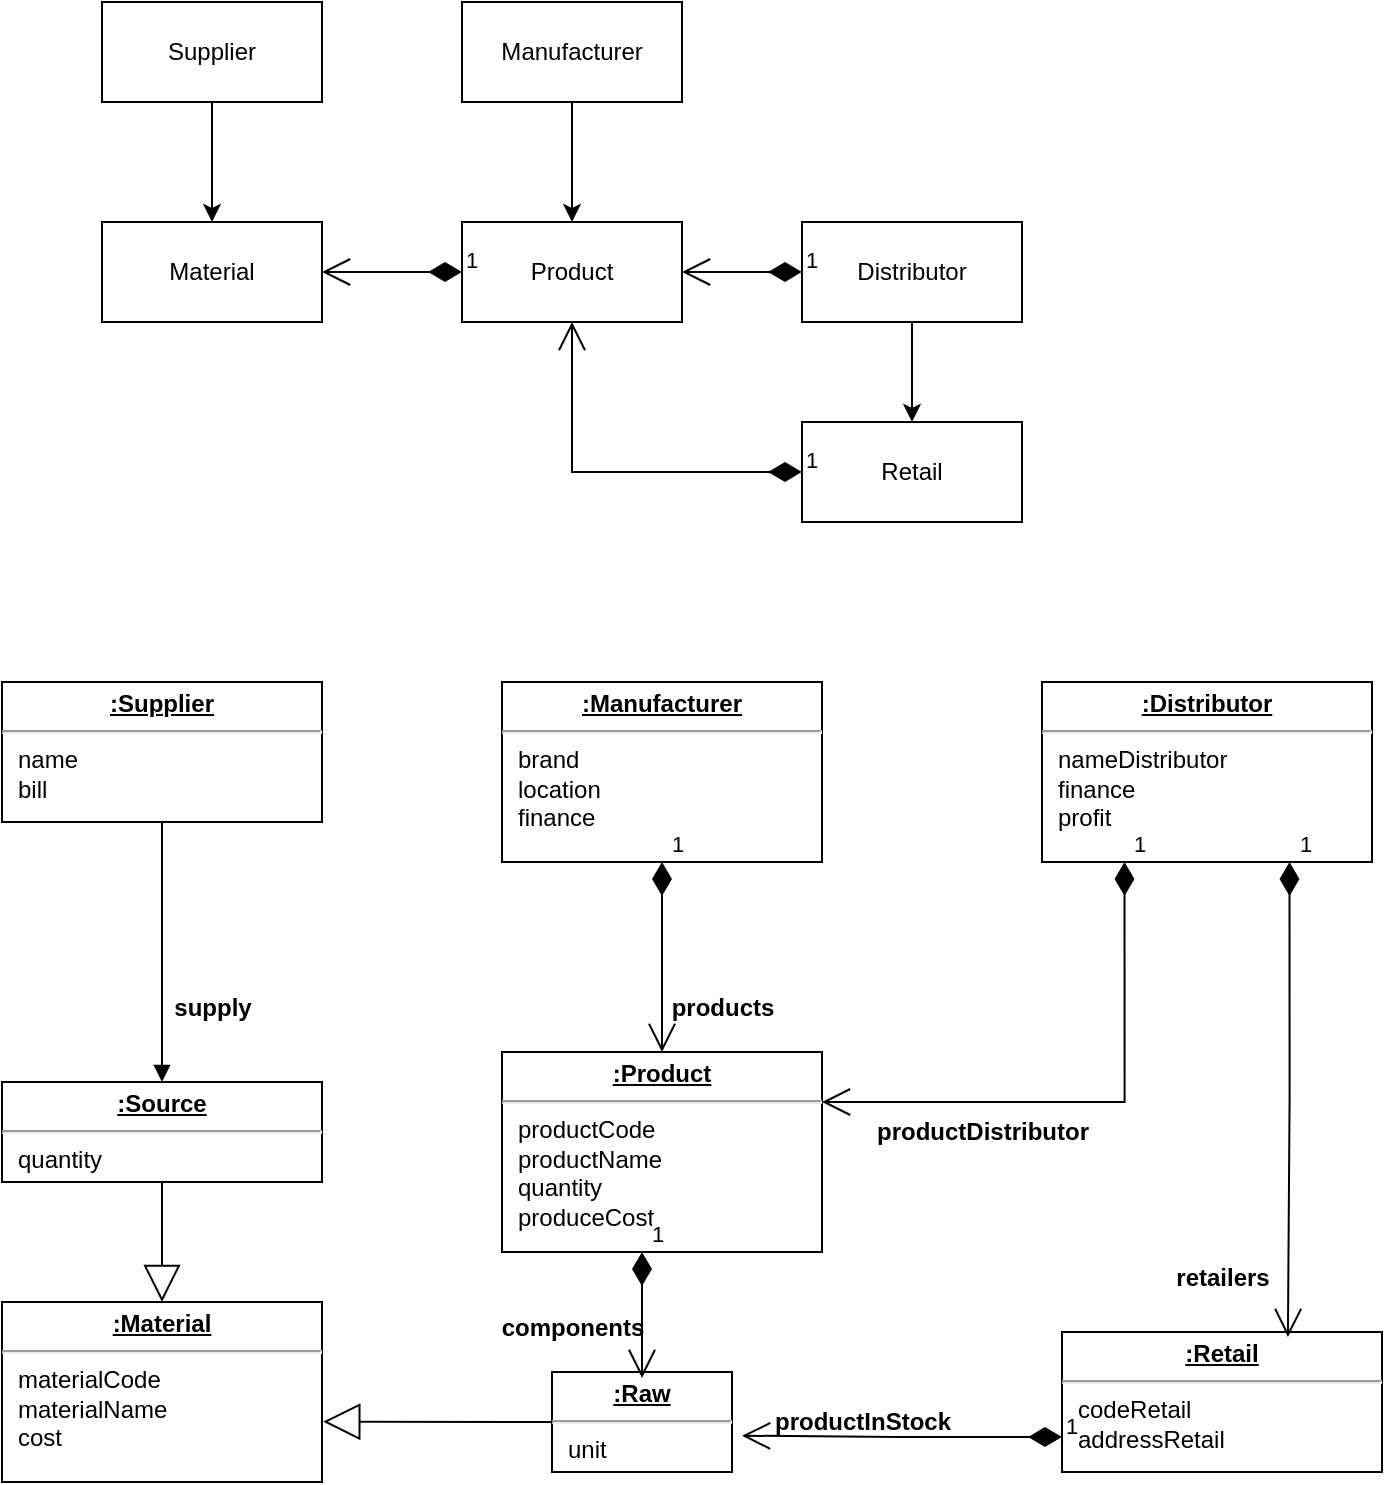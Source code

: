 <mxfile version="22.0.0" type="device">
  <diagram name="Page-1" id="U_HJIQiXyyQITteJd8Ai">
    <mxGraphModel dx="1276" dy="606" grid="1" gridSize="10" guides="1" tooltips="1" connect="1" arrows="1" fold="1" page="1" pageScale="1" pageWidth="850" pageHeight="1100" math="0" shadow="0">
      <root>
        <mxCell id="0" />
        <mxCell id="1" parent="0" />
        <mxCell id="j0TCoYzlLEWcFr1gE0Wx-1" value="Маnufacturer" style="html=1;whiteSpace=wrap;" parent="1" vertex="1">
          <mxGeometry x="380" y="60" width="110" height="50" as="geometry" />
        </mxCell>
        <mxCell id="17qH06IllyJhuKljJ-RB-3" style="edgeStyle=orthogonalEdgeStyle;rounded=0;orthogonalLoop=1;jettySize=auto;html=1;exitX=0.5;exitY=1;exitDx=0;exitDy=0;entryX=0.5;entryY=0;entryDx=0;entryDy=0;" parent="1" source="j0TCoYzlLEWcFr1gE0Wx-2" target="j0TCoYzlLEWcFr1gE0Wx-4" edge="1">
          <mxGeometry relative="1" as="geometry" />
        </mxCell>
        <mxCell id="j0TCoYzlLEWcFr1gE0Wx-2" value="Supplier" style="html=1;whiteSpace=wrap;" parent="1" vertex="1">
          <mxGeometry x="200" y="60" width="110" height="50" as="geometry" />
        </mxCell>
        <mxCell id="j0TCoYzlLEWcFr1gE0Wx-3" value="Product" style="html=1;whiteSpace=wrap;" parent="1" vertex="1">
          <mxGeometry x="380" y="170" width="110" height="50" as="geometry" />
        </mxCell>
        <mxCell id="j0TCoYzlLEWcFr1gE0Wx-4" value="Material" style="html=1;whiteSpace=wrap;" parent="1" vertex="1">
          <mxGeometry x="200" y="170" width="110" height="50" as="geometry" />
        </mxCell>
        <mxCell id="j0TCoYzlLEWcFr1gE0Wx-14" style="edgeStyle=orthogonalEdgeStyle;rounded=0;orthogonalLoop=1;jettySize=auto;html=1;" parent="1" source="j0TCoYzlLEWcFr1gE0Wx-5" target="j0TCoYzlLEWcFr1gE0Wx-6" edge="1">
          <mxGeometry relative="1" as="geometry" />
        </mxCell>
        <mxCell id="j0TCoYzlLEWcFr1gE0Wx-5" value="Distributor" style="html=1;whiteSpace=wrap;" parent="1" vertex="1">
          <mxGeometry x="550" y="170" width="110" height="50" as="geometry" />
        </mxCell>
        <mxCell id="j0TCoYzlLEWcFr1gE0Wx-6" value="Retail" style="html=1;whiteSpace=wrap;" parent="1" vertex="1">
          <mxGeometry x="550" y="270" width="110" height="50" as="geometry" />
        </mxCell>
        <mxCell id="j0TCoYzlLEWcFr1gE0Wx-10" style="edgeStyle=orthogonalEdgeStyle;rounded=0;orthogonalLoop=1;jettySize=auto;html=1;entryX=0.5;entryY=0;entryDx=0;entryDy=0;" parent="1" source="j0TCoYzlLEWcFr1gE0Wx-1" target="j0TCoYzlLEWcFr1gE0Wx-3" edge="1">
          <mxGeometry relative="1" as="geometry" />
        </mxCell>
        <mxCell id="j0TCoYzlLEWcFr1gE0Wx-20" value="1" style="endArrow=open;html=1;endSize=12;startArrow=diamondThin;startSize=14;startFill=1;edgeStyle=orthogonalEdgeStyle;align=left;verticalAlign=bottom;rounded=0;exitX=0;exitY=0.5;exitDx=0;exitDy=0;entryX=1;entryY=0.5;entryDx=0;entryDy=0;" parent="1" source="j0TCoYzlLEWcFr1gE0Wx-3" target="j0TCoYzlLEWcFr1gE0Wx-4" edge="1">
          <mxGeometry x="-1" y="3" relative="1" as="geometry">
            <mxPoint x="300" y="180" as="sourcePoint" />
            <mxPoint x="460" y="180" as="targetPoint" />
          </mxGeometry>
        </mxCell>
        <mxCell id="j0TCoYzlLEWcFr1gE0Wx-21" value="&lt;p style=&quot;margin:0px;margin-top:4px;text-align:center;text-decoration:underline;&quot;&gt;&lt;b&gt;:Manufacturer&lt;/b&gt;&lt;/p&gt;&lt;hr&gt;&lt;p style=&quot;margin:0px;margin-left:8px;&quot;&gt;brand&amp;nbsp;&amp;nbsp;&lt;br&gt;location&amp;nbsp;&lt;br&gt;finance&amp;nbsp;&lt;/p&gt;" style="verticalAlign=top;align=left;overflow=fill;fontSize=12;fontFamily=Helvetica;html=1;whiteSpace=wrap;" parent="1" vertex="1">
          <mxGeometry x="400" y="400" width="160" height="90" as="geometry" />
        </mxCell>
        <mxCell id="j0TCoYzlLEWcFr1gE0Wx-22" value="&lt;p style=&quot;margin:0px;margin-top:4px;text-align:center;text-decoration:underline;&quot;&gt;&lt;b&gt;:Supplier&lt;/b&gt;&lt;/p&gt;&lt;hr&gt;&lt;p style=&quot;margin:0px;margin-left:8px;&quot;&gt;name&amp;nbsp;&amp;nbsp;&lt;br&gt;bill&amp;nbsp;&lt;/p&gt;" style="verticalAlign=top;align=left;overflow=fill;fontSize=12;fontFamily=Helvetica;html=1;whiteSpace=wrap;" parent="1" vertex="1">
          <mxGeometry x="150" y="400" width="160" height="70" as="geometry" />
        </mxCell>
        <mxCell id="j0TCoYzlLEWcFr1gE0Wx-23" value="&lt;p style=&quot;margin:0px;margin-top:4px;text-align:center;text-decoration:underline;&quot;&gt;&lt;b&gt;:Material&lt;/b&gt;&lt;/p&gt;&lt;hr&gt;&lt;p style=&quot;margin:0px;margin-left:8px;&quot;&gt;materialCode&amp;nbsp;&amp;nbsp;&lt;br&gt;materialName&amp;nbsp;&lt;/p&gt;&lt;p style=&quot;margin:0px;margin-left:8px;&quot;&gt;cost&amp;nbsp;&lt;/p&gt;&lt;p style=&quot;margin:0px;margin-left:8px;&quot;&gt;&lt;br&gt;&lt;/p&gt;" style="verticalAlign=top;align=left;overflow=fill;fontSize=12;fontFamily=Helvetica;html=1;whiteSpace=wrap;" parent="1" vertex="1">
          <mxGeometry x="150" y="710" width="160" height="90" as="geometry" />
        </mxCell>
        <mxCell id="j0TCoYzlLEWcFr1gE0Wx-24" value="&lt;p style=&quot;margin:0px;margin-top:4px;text-align:center;text-decoration:underline;&quot;&gt;&lt;b&gt;:Source&lt;/b&gt;&lt;/p&gt;&lt;hr&gt;&lt;p style=&quot;margin:0px;margin-left:8px;&quot;&gt;quantity&amp;nbsp;&amp;nbsp;&lt;br&gt;&lt;/p&gt;" style="verticalAlign=top;align=left;overflow=fill;fontSize=12;fontFamily=Helvetica;html=1;whiteSpace=wrap;" parent="1" vertex="1">
          <mxGeometry x="150" y="600" width="160" height="50" as="geometry" />
        </mxCell>
        <mxCell id="j0TCoYzlLEWcFr1gE0Wx-28" value="&lt;p style=&quot;margin:0px;margin-top:4px;text-align:center;text-decoration:underline;&quot;&gt;&lt;b&gt;:Raw&lt;/b&gt;&lt;/p&gt;&lt;hr&gt;&lt;p style=&quot;margin:0px;margin-left:8px;&quot;&gt;unit&amp;nbsp;&amp;nbsp;&lt;br&gt;&lt;/p&gt;" style="verticalAlign=top;align=left;overflow=fill;fontSize=12;fontFamily=Helvetica;html=1;whiteSpace=wrap;" parent="1" vertex="1">
          <mxGeometry x="425" y="745" width="90" height="50" as="geometry" />
        </mxCell>
        <mxCell id="j0TCoYzlLEWcFr1gE0Wx-29" value="&lt;p style=&quot;margin:0px;margin-top:4px;text-align:center;text-decoration:underline;&quot;&gt;&lt;b&gt;:Product&lt;/b&gt;&lt;/p&gt;&lt;hr&gt;&lt;p style=&quot;margin:0px;margin-left:8px;&quot;&gt;productCode&lt;/p&gt;&lt;p style=&quot;margin:0px;margin-left:8px;&quot;&gt;productName&lt;/p&gt;&lt;p style=&quot;margin:0px;margin-left:8px;&quot;&gt;quantity&lt;/p&gt;&lt;p style=&quot;margin:0px;margin-left:8px;&quot;&gt;produceCost&amp;nbsp;&lt;br&gt;&lt;/p&gt;" style="verticalAlign=top;align=left;overflow=fill;fontSize=12;fontFamily=Helvetica;html=1;whiteSpace=wrap;" parent="1" vertex="1">
          <mxGeometry x="400" y="585" width="160" height="100" as="geometry" />
        </mxCell>
        <mxCell id="j0TCoYzlLEWcFr1gE0Wx-30" value="&lt;p style=&quot;margin:0px;margin-top:4px;text-align:center;text-decoration:underline;&quot;&gt;&lt;b&gt;:Distributor&lt;/b&gt;&lt;/p&gt;&lt;hr&gt;&lt;p style=&quot;margin:0px;margin-left:8px;&quot;&gt;nameDistributor&lt;/p&gt;&lt;p style=&quot;margin:0px;margin-left:8px;&quot;&gt;finance&lt;br&gt;profit&amp;nbsp;&lt;/p&gt;" style="verticalAlign=top;align=left;overflow=fill;fontSize=12;fontFamily=Helvetica;html=1;whiteSpace=wrap;" parent="1" vertex="1">
          <mxGeometry x="670" y="400" width="165" height="90" as="geometry" />
        </mxCell>
        <mxCell id="j0TCoYzlLEWcFr1gE0Wx-31" value="&lt;p style=&quot;margin:0px;margin-top:4px;text-align:center;text-decoration:underline;&quot;&gt;&lt;b&gt;:Retail&lt;/b&gt;&lt;/p&gt;&lt;hr&gt;&lt;p style=&quot;margin:0px;margin-left:8px;&quot;&gt;codeRetail&lt;br&gt;addressRetail&lt;span style=&quot;white-space: pre;&quot;&gt;&#x9;&lt;/span&gt;&amp;nbsp;&lt;br&gt;&lt;br&gt;&lt;/p&gt;" style="verticalAlign=top;align=left;overflow=fill;fontSize=12;fontFamily=Helvetica;html=1;whiteSpace=wrap;" parent="1" vertex="1">
          <mxGeometry x="680" y="725" width="160" height="70" as="geometry" />
        </mxCell>
        <mxCell id="j0TCoYzlLEWcFr1gE0Wx-34" value="1" style="endArrow=open;html=1;endSize=12;startArrow=diamondThin;startSize=14;startFill=1;edgeStyle=orthogonalEdgeStyle;align=left;verticalAlign=bottom;rounded=0;exitX=0.5;exitY=1;exitDx=0;exitDy=0;entryX=0.5;entryY=0;entryDx=0;entryDy=0;" parent="1" source="j0TCoYzlLEWcFr1gE0Wx-21" target="j0TCoYzlLEWcFr1gE0Wx-29" edge="1">
          <mxGeometry x="-1" y="3" relative="1" as="geometry">
            <mxPoint x="260" y="590" as="sourcePoint" />
            <mxPoint x="420" y="590" as="targetPoint" />
          </mxGeometry>
        </mxCell>
        <mxCell id="j0TCoYzlLEWcFr1gE0Wx-35" value="" style="endArrow=block;endSize=16;endFill=0;html=1;rounded=0;exitX=0;exitY=0.5;exitDx=0;exitDy=0;entryX=1.004;entryY=0.665;entryDx=0;entryDy=0;entryPerimeter=0;" parent="1" source="j0TCoYzlLEWcFr1gE0Wx-28" target="j0TCoYzlLEWcFr1gE0Wx-23" edge="1">
          <mxGeometry width="160" relative="1" as="geometry">
            <mxPoint x="320" y="830" as="sourcePoint" />
            <mxPoint x="480" y="830" as="targetPoint" />
          </mxGeometry>
        </mxCell>
        <mxCell id="j0TCoYzlLEWcFr1gE0Wx-36" value="" style="endArrow=block;endSize=16;endFill=0;html=1;rounded=0;exitX=0.5;exitY=1;exitDx=0;exitDy=0;entryX=0.5;entryY=0;entryDx=0;entryDy=0;" parent="1" source="j0TCoYzlLEWcFr1gE0Wx-24" target="j0TCoYzlLEWcFr1gE0Wx-23" edge="1">
          <mxGeometry width="160" relative="1" as="geometry">
            <mxPoint x="410" y="780" as="sourcePoint" />
            <mxPoint x="321" y="780" as="targetPoint" />
          </mxGeometry>
        </mxCell>
        <mxCell id="j0TCoYzlLEWcFr1gE0Wx-37" value="products" style="text;align=center;fontStyle=1;verticalAlign=middle;spacingLeft=3;spacingRight=3;strokeColor=none;rotatable=0;points=[[0,0.5],[1,0.5]];portConstraint=eastwest;html=1;" parent="1" vertex="1">
          <mxGeometry x="470" y="550" width="80" height="26" as="geometry" />
        </mxCell>
        <mxCell id="j0TCoYzlLEWcFr1gE0Wx-39" value="1" style="endArrow=open;html=1;endSize=12;startArrow=diamondThin;startSize=14;startFill=1;edgeStyle=orthogonalEdgeStyle;align=left;verticalAlign=bottom;rounded=0;exitX=0.25;exitY=1;exitDx=0;exitDy=0;" parent="1" edge="1">
          <mxGeometry x="-1" y="3" relative="1" as="geometry">
            <mxPoint x="470" y="685" as="sourcePoint" />
            <mxPoint x="470" y="748" as="targetPoint" />
          </mxGeometry>
        </mxCell>
        <mxCell id="j0TCoYzlLEWcFr1gE0Wx-40" value="components" style="text;align=center;fontStyle=1;verticalAlign=middle;spacingLeft=3;spacingRight=3;strokeColor=none;rotatable=0;points=[[0,0.5],[1,0.5]];portConstraint=eastwest;html=1;" parent="1" vertex="1">
          <mxGeometry x="395" y="710" width="80" height="26" as="geometry" />
        </mxCell>
        <mxCell id="j0TCoYzlLEWcFr1gE0Wx-42" value="supply" style="text;align=center;fontStyle=1;verticalAlign=middle;spacingLeft=3;spacingRight=3;strokeColor=none;rotatable=0;points=[[0,0.5],[1,0.5]];portConstraint=eastwest;html=1;" parent="1" vertex="1">
          <mxGeometry x="215" y="550" width="80" height="26" as="geometry" />
        </mxCell>
        <mxCell id="j0TCoYzlLEWcFr1gE0Wx-44" value="productInStock" style="text;align=center;fontStyle=1;verticalAlign=middle;spacingLeft=3;spacingRight=3;strokeColor=none;rotatable=0;points=[[0,0.5],[1,0.5]];portConstraint=eastwest;html=1;" parent="1" vertex="1">
          <mxGeometry x="540" y="757" width="80" height="26" as="geometry" />
        </mxCell>
        <mxCell id="j0TCoYzlLEWcFr1gE0Wx-46" value="productDistributor" style="text;align=center;fontStyle=1;verticalAlign=middle;spacingLeft=3;spacingRight=3;strokeColor=none;rotatable=0;points=[[0,0.5],[1,0.5]];portConstraint=eastwest;html=1;" parent="1" vertex="1">
          <mxGeometry x="600" y="612" width="80" height="26" as="geometry" />
        </mxCell>
        <mxCell id="j0TCoYzlLEWcFr1gE0Wx-47" value="1" style="endArrow=open;html=1;endSize=12;startArrow=diamondThin;startSize=14;startFill=1;edgeStyle=orthogonalEdgeStyle;align=left;verticalAlign=bottom;rounded=0;exitX=0.25;exitY=1;exitDx=0;exitDy=0;entryX=1;entryY=0.25;entryDx=0;entryDy=0;" parent="1" source="j0TCoYzlLEWcFr1gE0Wx-30" target="j0TCoYzlLEWcFr1gE0Wx-29" edge="1">
          <mxGeometry x="-1" y="3" relative="1" as="geometry">
            <mxPoint x="660" y="670" as="sourcePoint" />
            <mxPoint x="820" y="670" as="targetPoint" />
          </mxGeometry>
        </mxCell>
        <mxCell id="j0TCoYzlLEWcFr1gE0Wx-48" value="1" style="endArrow=open;html=1;endSize=12;startArrow=diamondThin;startSize=14;startFill=1;edgeStyle=orthogonalEdgeStyle;align=left;verticalAlign=bottom;rounded=0;exitX=0;exitY=0.75;exitDx=0;exitDy=0;entryX=1.056;entryY=0.637;entryDx=0;entryDy=0;entryPerimeter=0;" parent="1" source="j0TCoYzlLEWcFr1gE0Wx-31" target="j0TCoYzlLEWcFr1gE0Wx-28" edge="1">
          <mxGeometry x="-1" y="3" relative="1" as="geometry">
            <mxPoint x="590" y="590" as="sourcePoint" />
            <mxPoint x="750" y="590" as="targetPoint" />
          </mxGeometry>
        </mxCell>
        <mxCell id="j0TCoYzlLEWcFr1gE0Wx-49" value="1" style="endArrow=open;html=1;endSize=12;startArrow=diamondThin;startSize=14;startFill=1;edgeStyle=orthogonalEdgeStyle;align=left;verticalAlign=bottom;rounded=0;exitX=0;exitY=0.5;exitDx=0;exitDy=0;entryX=0.5;entryY=1;entryDx=0;entryDy=0;" parent="1" source="j0TCoYzlLEWcFr1gE0Wx-6" target="j0TCoYzlLEWcFr1gE0Wx-3" edge="1">
          <mxGeometry x="-1" y="3" relative="1" as="geometry">
            <mxPoint x="390" y="310" as="sourcePoint" />
            <mxPoint x="550" y="310" as="targetPoint" />
          </mxGeometry>
        </mxCell>
        <mxCell id="j0TCoYzlLEWcFr1gE0Wx-50" value="1" style="endArrow=open;html=1;endSize=12;startArrow=diamondThin;startSize=14;startFill=1;edgeStyle=orthogonalEdgeStyle;align=left;verticalAlign=bottom;rounded=0;exitX=0;exitY=0.5;exitDx=0;exitDy=0;entryX=1;entryY=0.5;entryDx=0;entryDy=0;" parent="1" source="j0TCoYzlLEWcFr1gE0Wx-5" target="j0TCoYzlLEWcFr1gE0Wx-3" edge="1">
          <mxGeometry x="-1" y="3" relative="1" as="geometry">
            <mxPoint x="590" y="180" as="sourcePoint" />
            <mxPoint x="750" y="180" as="targetPoint" />
          </mxGeometry>
        </mxCell>
        <mxCell id="j0TCoYzlLEWcFr1gE0Wx-51" value="1" style="endArrow=open;html=1;endSize=12;startArrow=diamondThin;startSize=14;startFill=1;edgeStyle=orthogonalEdgeStyle;align=left;verticalAlign=bottom;rounded=0;exitX=0.75;exitY=1;exitDx=0;exitDy=0;entryX=0.706;entryY=0.036;entryDx=0;entryDy=0;entryPerimeter=0;" parent="1" source="j0TCoYzlLEWcFr1gE0Wx-30" target="j0TCoYzlLEWcFr1gE0Wx-31" edge="1">
          <mxGeometry x="-1" y="3" relative="1" as="geometry">
            <mxPoint x="700" y="660" as="sourcePoint" />
            <mxPoint x="860" y="660" as="targetPoint" />
          </mxGeometry>
        </mxCell>
        <mxCell id="j0TCoYzlLEWcFr1gE0Wx-52" value="retailers" style="text;align=center;fontStyle=1;verticalAlign=middle;spacingLeft=3;spacingRight=3;strokeColor=none;rotatable=0;points=[[0,0.5],[1,0.5]];portConstraint=eastwest;html=1;" parent="1" vertex="1">
          <mxGeometry x="726.25" y="685" width="67.5" height="26" as="geometry" />
        </mxCell>
        <mxCell id="17qH06IllyJhuKljJ-RB-2" value="" style="html=1;verticalAlign=bottom;endArrow=block;curved=0;rounded=0;exitX=0.5;exitY=1;exitDx=0;exitDy=0;entryX=0.5;entryY=0;entryDx=0;entryDy=0;" parent="1" source="j0TCoYzlLEWcFr1gE0Wx-22" target="j0TCoYzlLEWcFr1gE0Wx-24" edge="1">
          <mxGeometry width="80" relative="1" as="geometry">
            <mxPoint x="380" y="510" as="sourcePoint" />
            <mxPoint x="460" y="510" as="targetPoint" />
          </mxGeometry>
        </mxCell>
      </root>
    </mxGraphModel>
  </diagram>
</mxfile>
